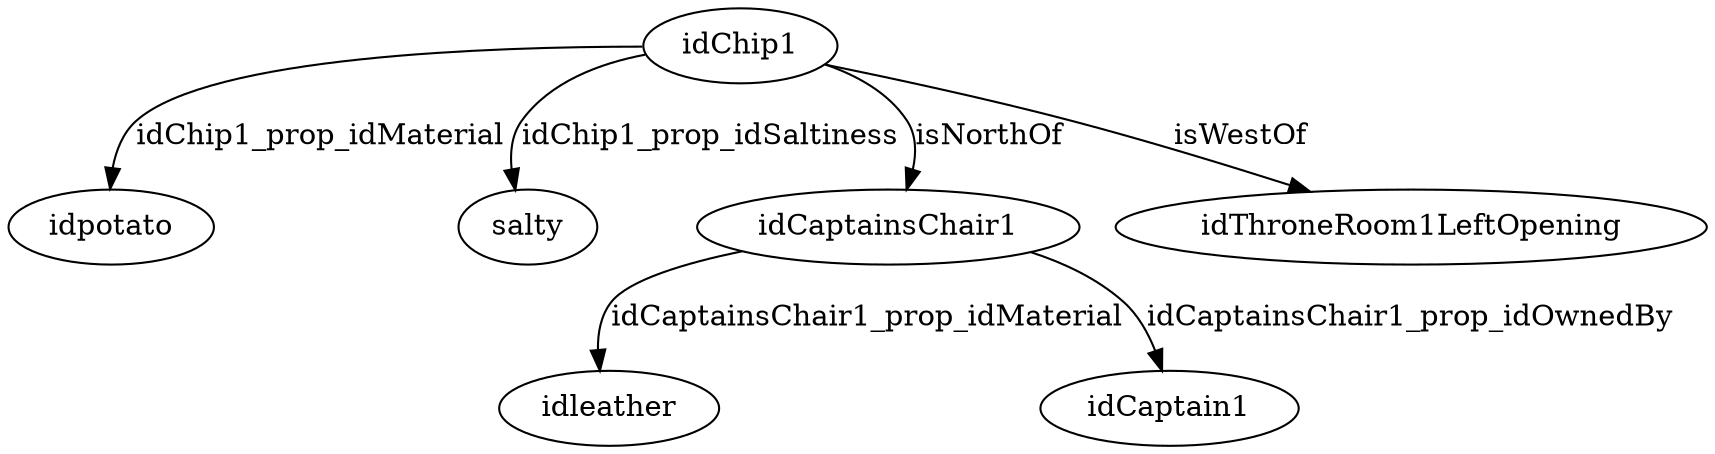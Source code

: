 strict digraph  {
idChip1 [node_type=entity_node, root=root];
idpotato;
salty;
idCaptainsChair1;
idleather;
idCaptain1;
idThroneRoom1LeftOpening;
idChip1 -> idpotato  [edge_type=property, label=idChip1_prop_idMaterial];
idChip1 -> salty  [edge_type=property, label=idChip1_prop_idSaltiness];
idChip1 -> idThroneRoom1LeftOpening  [edge_type=relationship, label=isWestOf];
idChip1 -> idCaptainsChair1  [edge_type=relationship, label=isNorthOf];
idCaptainsChair1 -> idleather  [edge_type=property, label=idCaptainsChair1_prop_idMaterial];
idCaptainsChair1 -> idCaptain1  [edge_type=property, label=idCaptainsChair1_prop_idOwnedBy];
}

